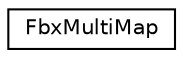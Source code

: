 digraph "クラス階層図"
{
  edge [fontname="Helvetica",fontsize="10",labelfontname="Helvetica",labelfontsize="10"];
  node [fontname="Helvetica",fontsize="10",shape=record];
  rankdir="LR";
  Node0 [label="FbxMultiMap",height=0.2,width=0.4,color="black", fillcolor="white", style="filled",URL="$class_fbx_multi_map.html"];
}
